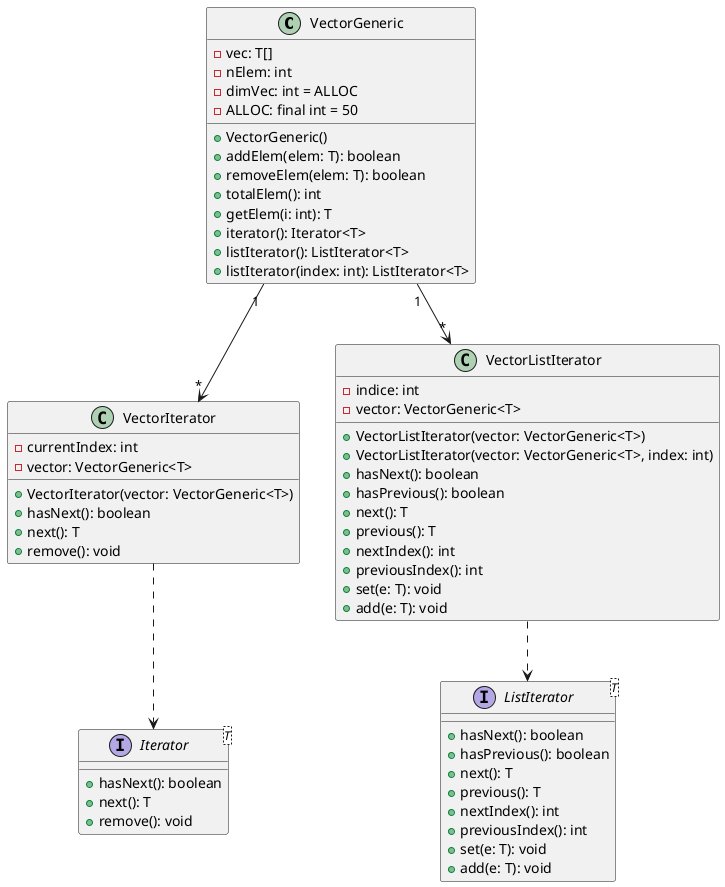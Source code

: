 @startuml

class VectorGeneric {
    - vec: T[]
    - nElem: int
    - dimVec: int = ALLOC
    - ALLOC: final int = 50

    + VectorGeneric()
    + addElem(elem: T): boolean
    + removeElem(elem: T): boolean
    + totalElem(): int
    + getElem(i: int): T
    + iterator(): Iterator<T>
    + listIterator(): ListIterator<T>
    + listIterator(index: int): ListIterator<T>
}

interface Iterator<T> {
    + hasNext(): boolean
    + next(): T
    + remove(): void
}

interface ListIterator<T> {
    + hasNext(): boolean
    + hasPrevious(): boolean
    + next(): T
    + previous(): T
    + nextIndex(): int
    + previousIndex(): int
    + set(e: T): void
    + add(e: T): void
}

class VectorIterator {
    - currentIndex: int
    - vector: VectorGeneric<T>

    + VectorIterator(vector: VectorGeneric<T>)
    + hasNext(): boolean
    + next(): T
    + remove(): void
}

class VectorListIterator {
    - indice: int
    - vector: VectorGeneric<T>

    + VectorListIterator(vector: VectorGeneric<T>)
    + VectorListIterator(vector: VectorGeneric<T>, index: int)
    + hasNext(): boolean
    + hasPrevious(): boolean
    + next(): T
    + previous(): T
    + nextIndex(): int
    + previousIndex(): int
    + set(e: T): void
    + add(e: T): void
}

VectorGeneric "1" --> "*" VectorIterator
VectorGeneric "1" --> "*" VectorListIterator

VectorIterator ..> Iterator
VectorListIterator ..> ListIterator

@enduml
